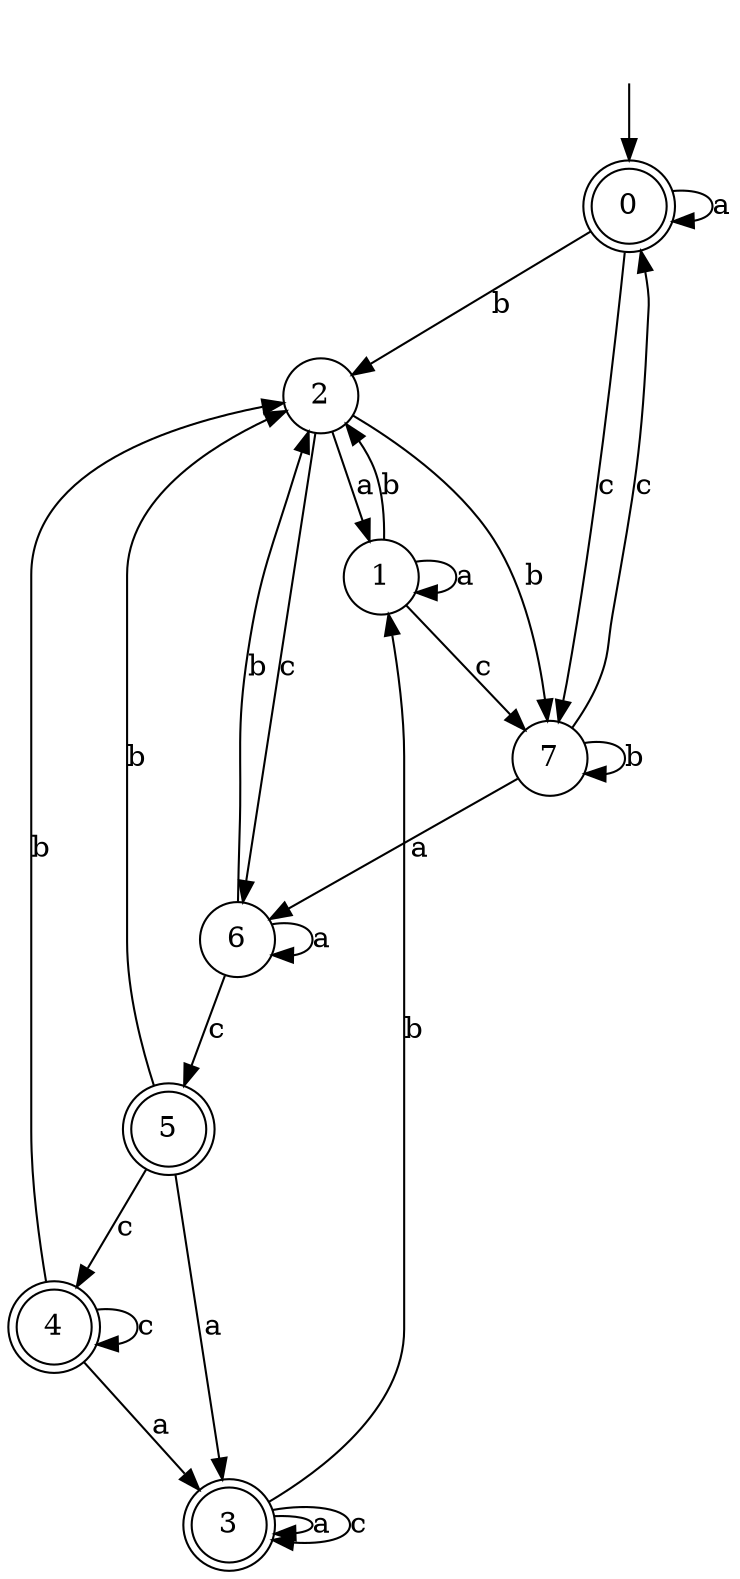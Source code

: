 digraph g {
__start [label=""shape=none]
	0[shape="doublecircle" label="0"]
	1[shape="circle" label="1"]
	2[shape="circle" label="2"]
	3[shape="doublecircle" label="3"]
	4[shape="doublecircle" label="4"]
	5[shape="doublecircle" label="5"]
	6[shape="circle" label="6"]
	7[shape="circle" label="7"]

__start -> 0
	0 -> 0 [label="a"]
	0 -> 2 [label="b"]
	0 -> 7 [label="c"]
	1 -> 1 [label="a"]
	1 -> 2 [label="b"]
	1 -> 7 [label="c"]
	2 -> 1 [label="a"]
	2 -> 7 [label="b"]
	2 -> 6 [label="c"]
	3 -> 3 [label="a"]
	3 -> 1 [label="b"]
	3 -> 3 [label="c"]
	4 -> 3 [label="a"]
	4 -> 2 [label="b"]
	4 -> 4 [label="c"]
	5 -> 3 [label="a"]
	5 -> 2 [label="b"]
	5 -> 4 [label="c"]
	6 -> 6 [label="a"]
	6 -> 2 [label="b"]
	6 -> 5 [label="c"]
	7 -> 6 [label="a"]
	7 -> 7 [label="b"]
	7 -> 0 [label="c"]
}
